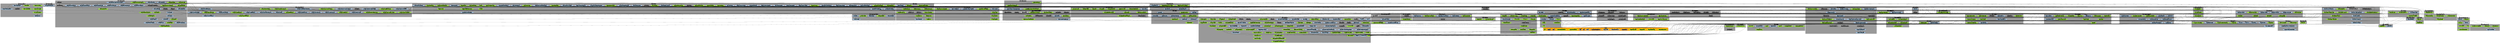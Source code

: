 digraph "dot_FromArray" {	graph [		clusterrank="true"		size="31.2500,31.2500"	];		subgraph "pf" {		node [];			n131 [label="dot_CheckResult" URL="dot_CheckResult%2Cpf%2Cstack+%22libOPN_GraphViz%22%2C1"];		n108 [label="_GetGraphProperty" URL="_GetGraphProperty%2Cpf%2Cstack+%22libOPN_Overlay%22%2C1"];	}		subgraph "pc" {		node [];			n259 [label="_AddVideoClips" URL="_AddVideoClips%2Cpc%2Cstack+%22lib_Deps%22%2C1"];		n287 [label="overlay_SetAndStoreFileRelative" URL="overlay_SetAndStoreFileRelative%2Cpc%2Cstack+%22libOPN_Overlay%22%2C1"];		n105 [label="outline_ToXMLRecurse" URL="outline_ToXMLRecurse%2Cpc%2Cstack+%22libOPN_Outline%22%2C1"];		n203 [label="_parseDictionary" URL="_parseDictionary%2Cpc%2Cstack+%22lib_LiveCodeDictionary%22%2C1"];		n148 [label="_AddGraphSize" URL="_AddGraphSize%2Cpc%2Cstack+%22lib_Dot%22%2C1"];		n488 [label="object_AddMissingArrays" URL="object_AddMissingArrays%2Cpc%2Cstack+%22libOPN_ObjectText%22%2C1"];		n103 [label="linkArray_Add" URL="linkArray_Add%2Cpc%2Cstack+%22lib_LinkArray%22%2C1"];		n190 [label="handler_AddToCallArray" URL="handler_AddToCallArray%2Cpc%2Cstack+%22lib_HandlerCalls%22%2C1"];		n440 [label="_AddAudioClips" URL="_AddAudioClips%2Cpc%2Cstack+%22lib_Deps%22%2C1"];		n149 [label="_AddHeaderStuff" URL="_AddHeaderStuff%2Cpc%2Cstack+%22lib_Dot%22%2C1"];	}		subgraph "s" {		node [fillcolor="grey", style="filled", color="white"];			n164 [label="mainstack_HandlerHashArray" URL="mainstack_HandlerHashArray%2Cs%2Cstack+%22model_Mainstack%22%2C1"];		n400 [label="object_Metadata" URL="object_Metadata%2Cs%2Cstack+%22model_ObjectMetadata%22%2C1"];		n79 [label="script_MetaData" URL="script_MetaData%2Cs%2Cstack+%22model_ScriptMetadata%22%2C1"];	}		subgraph "g" {		node [fillcolor="grey50", style="filled", color="white"];			n89 [label="hArray_ObjectData" URL="hArray_ObjectData%2Cg%2Cstack+%22libOPN_ObjectModel%22%2C1"];		n14 [label="custom_PropertyArray" URL="custom_PropertyArray%2Cg%2Cstack+%22libOPN_ObjectText%22%2C1"];		n128 [label="stackDataObjects_Folder" URL="stackDataObjects_Folder%2Cg%2Cstack+%22model_ObjectMetadata%22%2C1"];		n238 [label="stack_BehaviorButton" URL="stack_BehaviorButton%2Cg%2Cstack+%22libOPN_Deps%22%2C1"];		n195 [label="object_PropertyArray" URL="object_PropertyArray%2Cg%2Cstack+%22libOPN_ObjectText%22%2C1"];		n142 [label="object_Hierarchy" URL="object_Hierarchy%2Cg%2Cstack+%22lib_Object%22%2C1"];		n82 [label="hArray_FirstShortKeys" URL="hArray_FirstShortKeys%2Cg%2Cstack+%22libOPN_ObjectModel%22%2C1"];		n365 [label="stack_Object" URL="stack_Object%2Cg%2Cstack+%22lib_Stack%22%2C1"];		n109 [label="overlay_Array" URL="overlay_Array%2Cg%2Cstack+%22libOPN_Overlay%22%2C1"];		n460 [label="checkout_Folder" URL="checkout_Folder%2Cg%2Cstack+%22model_ObjectMetadata%22%2C1"];		n163 [label="mainstack_HandlerHashArray" URL="mainstack_HandlerHashArray%2Cg%2Cstack+%22model_Mainstack%22%2C1"];		n489 [label="object_DefaultPropArray" URL="object_DefaultPropArray%2Cg%2Cstack+%22libOPN_ObjectText%22%2C1"];		n74 [label="view_Template" URL="view_Template%2Cg%2Cstack+%22lib_ViewTemplate%22%2C1"];		n291 [label="script_IsGlobal" URL="script_IsGlobal%2Cg%2Cstack+%22lib_Hkey%22%2C1"];		n124 [label="mobile_Name" URL="mobile_Name%2Cg%2Cstack+%22lib_Common%22%2C1"];		n136 [label="script_Handler" URL="script_Handler%2Cg%2Cstack+%22lib_Common%22%2C1"];		n276 [label="object_MetaDataFolder" URL="object_MetaDataFolder%2Cg%2Cstack+%22model_ObjectMetadata%22%2C1"];		n496 [label="uOPN" URL="uOPN%2Cg%2CMissing%2C1"];		n73 [label="view_IsTemplate" URL="view_IsTemplate%2Cg%2Cstack+%22lib_Common%22%2C1"];		n385 [label="rev_PropertyArray" URL="rev_PropertyArray%2Cg%2Cstack+%22libOPN_ObjectText%22%2C1"];		n267 [label="mainStack_Hash" URL="mainStack_Hash%2Cg%2Cstack+%22libOPN_Deps%22%2C1"];		n134 [label="mainstack_File" URL="mainstack_File%2Cg%2Cstack+%22lib_Object%22%2C1"];		n54 [label="menu_SubStack" URL="menu_SubStack%2Cg%2Cstack+%22lib_MenuButton%22%2C1"];		n443 [label="objectReference" URL="objectReference%2Cg%2CMissing%2C1"];		n211 [label="main_Stack" URL="main_Stack%2Cg%2Cstack+%22libOPN_Deps%22%2C1"];		n377 [label="object_Folder" URL="object_Folder%2Cg%2Cstack+%22model_ObjectMetadata%22%2C1"];		n88 [label="hArray_ScriptData" URL="hArray_ScriptData%2Cg%2Cstack+%22libOPN_ObjectModel%22%2C1"];		n239 [label="stack_Object" URL="stack_Object%2Cg%2Cstack+%22lib_Common%22%2C1"];		n326 [label="hArray_LatestScriptHash" URL="hArray_LatestScriptHash%2Cg%2Cstack+%22libOPN_ObjectModel%22%2C1"];		n81 [label="hArray_HkeyPresent" URL="hArray_HkeyPresent%2Cg%2Cstack+%22libOPN_ObjectModel%22%2C1"];		n120 [label="hArray_PublicHkeyPresent" URL="hArray_PublicHkeyPresent%2Cg%2CMissing%2C1"];		n254 [label="uRIP" URL="uRIP%2Cg%2CMissing%2C1"];		n196 [label="stackArray_Version" URL="stackArray_Version%2Cg%2Cstack+%22libOPN_ObjectText%22%2C1"];		n304 [label="create_NewProjects" URL="create_NewProjects%2Cg%2Cstack+%22libOPN_ObjectText%22%2C1"];		n446 [label="script_Hierarchy" URL="script_Hierarchy%2Cg%2Cstack+%22lib_Hkey%22%2C1"];		n228 [label="object_HandlerHashArray" URL="object_HandlerHashArray%2Cg%2Cstack+%22libOPN_Deps%22%2C1"];		n451 [label="rect" URL="rect%2Cg%2CMissing%2C1"];		n174 [label="mainStack_MetaArray" URL="mainStack_MetaArray%2Cg%2Cstack+%22libOPN_Deps%22%2C1"];		n401 [label="object_MetaData" URL="object_MetaData%2Cg%2Cstack+%22model_ObjectMetadata%22%2C1"];		n110 [label="overlay_Folder" URL="overlay_Folder%2Cg%2Cstack+%22model_OverlayArray%22%2C1"];		n282 [label="rugged_ID" URL="rugged_ID%2Cg%2Cstack+%22lib_Common%22%2C1"];		n55 [label="stack_SubName" URL="stack_SubName%2Cg%2Cstack+%22lib_Common%22%2C1"];		n119 [label="hArray_IsCurrent" URL="hArray_IsCurrent%2Cg%2Cstack+%22libOPN_ObjectModel%22%2C1"];		n41 [label="textStack_Folder" URL="textStack_Folder%2Cg%2Cstack+%22model_ObjectMetadata%22%2C1"];		n91 [label="overlay_Style" URL="overlay_Style%2Cg%2Cstack+%22libOPN_Overlay%22%2C1"];		n72 [label="stack_Name" URL="stack_Name%2Cg%2Cstack+%22lib_Common%22%2C1"];		n475 [label="dgProps" URL="dgProps%2Cg%2CMissing%2C1"];		n112 [label="overlay_Name" URL="overlay_Name%2Cg%2Cstack+%22libOPN_Overlay%22%2C1"];		n140 [label="hkey_SearchHierarchy" URL="hkey_SearchHierarchy%2Cg%2Cstack+%22libOPN_Deps%22%2C1"];		n490 [label="hArray_FirstKeyArray" URL="hArray_FirstKeyArray%2Cg%2Cstack+%22libOPN_ObjectModel%22%2C1"];		n237 [label="main_Stack" URL="main_Stack%2Cg%2Cstack+%22lib_Common%22%2C1"];		n280 [label="hArray_ObjectMetaData" URL="hArray_ObjectMetaData%2Cg%2Cstack+%22libOPN_ObjectModel%22%2C1"];		n442 [label="view_Name" URL="view_Name%2Cg%2Cstack+%22lib_Common%22%2C1"];	}		subgraph "c" {		node [fillcolor="LightBlue", style="filled", color="Blue"];			n289 [label="hkey_StoreCalls" URL="hkey_StoreCalls%2Cc%2Cstack+%22lib_HandlerCalls%22%2C1"];		n226 [label="git_SetRootFolder" URL="git_SetRootFolder%2Cc%2Cstack+%22lib_Git%22%2C1"];		n76 [label="library_StoreArray" URL="library_StoreArray%2Cc%2Cstack+%22model_Project%22%2C1"];		n126 [label="dot_SaveTemporaryFile" URL="dot_SaveTemporaryFile%2Cc%2Cstack+%22model_Dot%22%2C1"];		n268 [label="git_InitFolder" URL="git_InitFolder%2Cc%2Cstack+%22lib_Git%22%2C1"];		n321 [label="overlayData_SetFunctionStyle" URL="overlayData_SetFunctionStyle%2Cc%2Cstack+%22libOPN_Overlay%22%2C1"];		n305 [label="stack_CleanBeforeSave" URL="stack_CleanBeforeSave%2Cc%2CMissing%2C1"];		n421 [label="overlayData_Store" URL="overlayData_Store%2Cc%2Cstack+%22libOPN_Overlay%22%2C1"];		n323 [label="overlayData_SetMessageStyle" URL="overlayData_SetMessageStyle%2Cc%2Cstack+%22libOPN_Overlay%22%2C1"];		n407 [label="script_DeconstructMetaDataSuite" URL="script_DeconstructMetaDataSuite%2Cc%2Cstack+%22model_ScriptMetadata%22%2C1"];		n50 [label="overlay_Files" URL="overlay_Files%2Cc%2Cstack+%22libOPN_TextStackFiles%22%2C1"];		n445 [label="script_ExtractPutTheInto" URL="script_ExtractPutTheInto%2Cc%2Cstack+%22libOPN_ScriptExtras%22%2C1"];		n311 [label="hArray_RemoveSameNameTypeObjects" URL="hArray_RemoveSameNameTypeObjects%2Cc%2Cstack+%22lib_Common%22%2C1"];		n419 [label="overlay_SetData" URL="overlay_SetData%2Cc%2Cstack+%22libOPN_Overlay%22%2C1"];		n31 [label="overlayArray_SetGeometryArray" URL="overlayArray_SetGeometryArray%2Cc%2Cstack+%22model_OverlayArray%22%2C1"];		n25 [label="extract" URL="extract%2Cc%2CMissing%2C1"];		n4 [label="overlayArray_AddDefaultUnion" URL="overlayArray_AddDefaultUnion%2Cc%2Cstack+%22model_OverlayArray%22%2C1"];		n371 [label="script_DeconstructMetaDataSuite" URL="script_DeconstructMetaDataSuite%2Cc%2Cstack+%22lib_Common%22%2C1"];		n231 [label="git_SetProjectArray" URL="git_SetProjectArray%2Cc%2Cstack+%22lib_Git%22%2C1"];		n184 [label="object_CheckHandlerHashArray" URL="object_CheckHandlerHashArray%2Cc%2Cstack+%22lib_Deps%22%2C1"];		n341 [label="object_AddScriptAndCustomArray" URL="object_AddScriptAndCustomArray%2Cc%2Cstack+%22libOPN_ObjectText%22%2C1"];		n367 [label="objectArray_TempClean" URL="objectArray_TempClean%2Cc%2Cstack+%22libOPN_ObjectText%22%2C1"];		n186 [label="opn_Notify" URL="opn_Notify%2Cc%2Cstack+%22Rescue+Livecode+World%22%2C1"];		n502 [label="display_HkeyArrayGraph" URL="display_HkeyArrayGraph%2Cc%2Cstack+%22lib_Deps%22%2C1"];		n456 [label="stackArray_ExportAudioClips" URL="stackArray_ExportAudioClips%2Cc%2Cstack+%22lib_Deps%22%2C1"];		n328 [label="git_ExecuteShell" URL="git_ExecuteShell%2Cc%2Cstack+%22lib_Git%22%2C1"];		n59 [label="folder_CreateNested" URL="folder_CreateNested%2Cc%2Cstack+%22lib_Common%22%2C1"];		n115 [label="object_GetPropertyArrays" URL="object_GetPropertyArrays%2Cc%2Cstack+%22libOPN_ObjectText%22%2C1"];		n434 [label="object_MaybeAddBehavior" URL="object_MaybeAddBehavior%2Cc%2Cstack+%22lib_Object%22%2C1"];		n47 [label="overlayArray_DeconstructGroupStyleArray" URL="overlayArray_DeconstructGroupStyleArray%2Cc%2Cstack+%22model_OverlayArray%22%2C1"];		n336 [label="script_AddLibrariesToHierarchy" URL="script_AddLibrariesToHierarchy%2Cc%2Cstack+%22lib_Hkey%22%2C1"];		n177 [label="outline_SetChildrenOffsets" URL="outline_SetChildrenOffsets%2Cc%2Cstack+%22libOPN_Outline%22%2C1"];		n410 [label="hArray_AddHandlerHash" URL="hArray_AddHandlerHash%2Cc%2Cstack+%22lib_Deps%22%2C1"];		n330 [label="hack_UpdateBinFile" URL="hack_UpdateBinFile%2Cc%2Cstack+%22model_ScriptExport%22%2C1"];		n175 [label="pref_SetValue" URL="pref_SetValue%2Cc%2Cstack+%22model_Prefs%22%2C1"];		n293 [label="text_InsertParagraph" URL="text_InsertParagraph%2Cc%2Cstack+%22lib_Text%22%2C1"];		n220 [label="overlayArray_SetGraphProperty" URL="overlayArray_SetGraphProperty%2Cc%2Cstack+%22model_OverlayArray%22%2C1"];		n274 [label="mainstack_StoreHarray" URL="mainstack_StoreHarray%2Cc%2Cstack+%22model_Mainstack%22%2C1"];		n222 [label="linkArray_DeleteNode" URL="linkArray_DeleteNode%2Cc%2Cstack+%22lib_LinkArray%22%2C1"];		n303 [label="mainstack_ExportAsText" URL="mainstack_ExportAsText%2Cc%2Cstack+%22lib_Deps%22%2C1"];		n102 [label="linkArray_IdConstruct" URL="linkArray_IdConstruct%2Cc%2Cstack+%22lib_LinkArray%22%2C1"];		n250 [label="hkey_StoreCallsAndHandler" URL="hkey_StoreCallsAndHandler%2Cc%2Cstack+%22lib_Hkey%22%2C1"];		n469 [label="overlayArray_SetMainStackHash" URL="overlayArray_SetMainStackHash%2Cc%2Cstack+%22model_OverlayArray%22%2C1"];		n52 [label="object_AddToGlobalArray" URL="object_AddToGlobalArray%2Cc%2Cstack+%22lib_Common%22%2C1"];		n433 [label="hkey_NormalizeType" URL="hkey_NormalizeType%2Cc%2Cstack+%22lib_Common%22%2C1"];		n118 [label="hkey_FindHandlerInHierarchy" URL="hkey_FindHandlerInHierarchy%2Cc%2Cstack+%22lib_Deps%22%2C1"];		n425 [label="mainstack_ConstructHandlerHashArray" URL="mainstack_ConstructHandlerHashArray%2Cc%2Cstack+%22lib_Deps%22%2C1"];		n94 [label="object_SetShortStackName" URL="object_SetShortStackName%2Cc%2Cstack+%22lib_Common%22%2C1"];		n409 [label="linkArray_DeconstructDataArray" URL="linkArray_DeconstructDataArray%2Cc%2Cstack+%22lib_LinkArray%22%2C1"];		n6 [label="overlayArray_SetData" URL="overlayArray_SetData%2Cc%2Cstack+%22model_OverlayArray%22%2C1"];		n494 [label="rev_CleanGlxProps" URL="rev_CleanGlxProps%2Cc%2Cstack+%22libOPN_ScriptExtras%22%2C1"];		n146 [label="array_StripDeeperLevels" URL="array_StripDeeperLevels%2Cc%2Cstack+%22lib_Array%22%2C1"];		n21 [label="library_HandlerWalk" URL="library_HandlerWalk%2Cc%2Cstack+%22lib_HarrayWalk%22%2C1"];		n19 [label="overlayArray_SetMetadataArray" URL="overlayArray_SetMetadataArray%2Cc%2Cstack+%22model_OverlayArray%22%2C1"];		n229 [label="git_AddRootFolderToIndex" URL="git_AddRootFolderToIndex%2Cc%2Cstack+%22lib_Git%22%2C1"];		n180 [label="array_AddToIndex" URL="array_AddToIndex%2Cc%2Cstack+%22lib_Array%22%2C1"];		n484 [label="overlayArray_SetHeaderProperty" URL="overlayArray_SetHeaderProperty%2Cc%2Cstack+%22model_OverlayArray%22%2C1"];		n298 [label="view_NormalizeName" URL="view_NormalizeName%2Cc%2Cstack+%22lib_Common%22%2C1"];		n265 [label="library_CreateHkeyGraph" URL="library_CreateHkeyGraph%2Cc%2Cstack+%22libOPN_Display%22%2C1"];		n49 [label="overlay_Delete" URL="overlay_Delete%2Cc%2Cstack+%22libOPN_Overlay%22%2C1"];		n241 [label="script_StripAllComments" URL="script_StripAllComments%2Cc%2Cstack+%22libOPN_ScriptExtras%22%2C1"];		n167 [label="script_SetPrivateHandlerOffsets" URL="script_SetPrivateHandlerOffsets%2Cc%2Cstack+%22lib_Common%22%2C1"];		n324 [label="overlayData_SetMissingStyle" URL="overlayData_SetMissingStyle%2Cc%2Cstack+%22libOPN_Overlay%22%2C1"];		n314 [label="rev_CleanRevGeometrySets" URL="rev_CleanRevGeometrySets%2Cc%2Cstack+%22libOPN_ScriptExtras%22%2C1"];		n422 [label="array_Union" URL="array_Union%2Cc%2Cstack+%22lib_Array%22%2C1"];		n404 [label="hkey_CreateDependencyGraph" URL="hkey_CreateDependencyGraph%2Cc%2Cstack+%22lib_Deps%22%2C1"];		n99 [label="shell_BashParamEscape" URL="shell_BashParamEscape%2Cc%2Cstack+%22lib_Shell%22%2C1"];		n85 [label="script_HandlerFromTableOffsets" URL="script_HandlerFromTableOffsets%2Cc%2Cstack+%22lib_Common%22%2C1"];		n141 [label="hkey_AddDevelopmentHierarchy" URL="hkey_AddDevelopmentHierarchy%2Cc%2Cstack+%22lib_Hkey%22%2C1"];		n87 [label="stack_CreateSubStack" URL="stack_CreateSubStack%2Cc%2Cstack+%22lib_Common%22%2C1"];		n218 [label="overlayArray_ReconstructAndCreateFiles" URL="overlayArray_ReconstructAndCreateFiles%2Cc%2Cstack+%22model_OverlayArray%22%2C1"];		n122 [label="hkey_SetOffsets" URL="hkey_SetOffsets%2Cc%2Cstack+%22lib_Hkey%22%2C1"];		n234 [label="hkey_AddToKeyWordArray" URL="hkey_AddToKeyWordArray%2Cc%2Cstack+%22lib_Common%22%2C1"];		n9 [label="overlayData_ConstructAndSetGroupStyleArray" URL="overlayData_ConstructAndSetGroupStyleArray%2Cc%2Cstack+%22libOPN_Overlay%22%2C1"];		n191 [label="line_Add" URL="line_Add%2Cc%2Cstack+%22lib_Common%22%2C1"];		n256 [label="hArray_DependencyWalk" URL="hArray_DependencyWalk%2Cc%2Cstack+%22lib_HarrayWalk%22%2C1"];		n431 [label="object_ExportMetaImage" URL="object_ExportMetaImage%2Cc%2Cstack+%22model_Meta%22%2C1"];		n465 [label="objectArray_ExportAsFiles" URL="objectArray_ExportAsFiles%2Cc%2Cstack+%22lib_Deps%22%2C1"];		n90 [label="dot_NormalizeDotCommand" URL="dot_NormalizeDotCommand%2Cc%2Cstack+%22libOPN_GraphViz%22%2C1"];		n351 [label="object_SetHierarchy" URL="object_SetHierarchy%2Cc%2Cstack+%22lib_Object%22%2C1"];		n2 [label="dot_NormalizeArray" URL="dot_NormalizeArray%2Cc%2Cstack+%22lib_Dot%22%2C1"];		n182 [label="overlay_SetLinkArray" URL="overlay_SetLinkArray%2Cc%2Cstack+%22libOPN_Overlay%22%2C1"];		n474 [label="mainstack_StoreWalkArray" URL="mainstack_StoreWalkArray%2Cc%2Cstack+%22model_Mainstack%22%2C1"];		n15 [label="objectArray_CleanGeneral" URL="objectArray_CleanGeneral%2Cc%2Cstack+%22libOPN_ObjectText%22%2C1"];		n77 [label="array_Save" URL="array_Save%2Cc%2Cstack+%22lib_Array%22%2C1"];		n381 [label="hkey_ObjectWalk" URL="hkey_ObjectWalk%2Cc%2Cstack+%22lib_HarrayWalk%22%2C1"];		n225 [label="line_Delete" URL="line_Delete%2Cc%2Cstack+%22lib_Common%22%2C1"];		n308 [label="hArray_RemoveObjectFromArray" URL="hArray_RemoveObjectFromArray%2Cc%2Cstack+%22lib_Common%22%2C1"];		n107 [label="xml_CreateTree" URL="xml_CreateTree%2Cc%2Cstack+%22lib_XML%22%2C1"];		n273 [label="overlay_ShortFiles" URL="overlay_ShortFiles%2Cc%2Cstack+%22libOPN_TextStackFiles%22%2C1"];		n312 [label="rev_CleanStack" URL="rev_CleanStack%2Cc%2Cstack+%22libOPN_ScriptExtras%22%2C1"];		n113 [label="objectArray_AddCard" URL="objectArray_AddCard%2Cc%2Cstack+%22libOPN_ObjectText%22%2C1"];		n306 [label="stack_Save" URL="stack_Save%2Cc%2Cstack+%22lib_Stack%22%2C1"];		n420 [label="overlayData_SetGraphProps" URL="overlayData_SetGraphProps%2Cc%2Cstack+%22libOPN_Overlay%22%2C1"];		n320 [label="overlayData_SetCommandStyle" URL="overlayData_SetCommandStyle%2Cc%2Cstack+%22libOPN_Overlay%22%2C1"];		n269 [label="git_AddEverything" URL="git_AddEverything%2Cc%2Cstack+%22lib_Git%22%2C1"];		n310 [label="hArray_RemoveObjectFromTypeArray" URL="hArray_RemoveObjectFromTypeArray%2Cc%2Cstack+%22lib_Common%22%2C1"];		n416 [label="line_Insert" URL="line_Insert%2Cc%2Cstack+%22lib_Common%22%2C1"];		n24 [label="overlayArray_CreateFilesAndSetGeometry" URL="overlayArray_CreateFilesAndSetGeometry%2Cc%2Cstack+%22model_OverlayArray%22%2C1"];		n493 [label="rev_CleanGeneralPropertyArray" URL="rev_CleanGeneralPropertyArray%2Cc%2Cstack+%22libOPN_ScriptExtras%22%2C1"];		n236 [label="library_CreateStackDependencyButton" URL="library_CreateStackDependencyButton%2Cc%2Cstack+%22lib_Deps%22%2C1"];		n185 [label="hArray_TidyHandlerHashes" URL="hArray_TidyHandlerHashes%2Cc%2Cstack+%22lib_Deps%22%2C1"];		n193 [label="stack_GetPropertArrays" URL="stack_GetPropertArrays%2Cc%2Cstack+%22libOPN_ObjectText%22%2C1"];		n501 [label="handler_AddToCallArray" URL="handler_AddToCallArray%2Cc%2Cstack+%22lib_Common%22%2C1"];		n455 [label="hArray_FilterHkeyArray" URL="hArray_FilterHkeyArray%2Cc%2Cstack+%22lib_Deps%22%2C1"];		n187 [label="project_CreateNew" URL="project_CreateNew%2Cc%2Cstack+%22libOPN_ObjectText%22%2C1"];		n56 [label="object_StackNameOffsets" URL="object_StackNameOffsets%2Cc%2Cstack+%22lib_Common%22%2C1"];		n463 [label="stackArray_ExportVideoClips" URL="stackArray_ExportVideoClips%2Cc%2Cstack+%22lib_Deps%22%2C1"];		n457 [label="overlayData_NormalizeName" URL="overlayData_NormalizeName%2Cc%2Cstack+%22libOPN_Overlay%22%2C1"];		n329 [label="stackArray_DeleteObjectFolder" URL="stackArray_DeleteObjectFolder%2Cc%2Cstack+%22lib_Deps%22%2C1"];		n60 [label="object_ExportMetaHtml" URL="object_ExportMetaHtml%2Cc%2Cstack+%22model_Meta%22%2C1"];		n435 [label="behavior_CreateStackButton" URL="behavior_CreateStackButton%2Cc%2Cstack+%22lib_Deps%22%2C1"];		n319 [label="array_ToFolder" URL="array_ToFolder%2Cc%2Cstack+%22lib_Array%22%2C1"];		n335 [label="object_FastStripIndex" URL="object_FastStripIndex%2Cc%2Cstack+%22lib_Hkey%22%2C1"];		n92 [label="script_HandlerFromTableOffsets" URL="script_HandlerFromTableOffsets%2Cc%2Cstack+%22lib_Deps%22%2C1"];		n411 [label="osx_Notify" URL="osx_Notify%2Cc%2Cstack+%22Rescue+Livecode+World%22%2C1"];		n286 [label="file_CreateText" URL="file_CreateText%2Cc%2Cstack+%22lib_Git%22%2C1"];		n227 [label="display_Outline" URL="display_Outline%2Cc%2CMissing%2C1"];		n139 [label="text_EscapeRegularExpression" URL="text_EscapeRegularExpression%2Cc%2Cstack+%22lib_Common%22%2C1"];		n194 [label="file_SetHomeRelative" URL="file_SetHomeRelative%2Cc%2Cstack+%22lib_Common%22%2C1"];		n470 [label="overlayData_SetArray" URL="overlayData_SetArray%2Cc%2Cstack+%22libOPN_Overlay%22%2C1"];		n69 [label="overlayArray_DeconstructData" URL="overlayArray_DeconstructData%2Cc%2Cstack+%22model_OverlayArray%22%2C1"];		n51 [label="overlay_SetArray" URL="overlay_SetArray%2Cc%2Cstack+%22libOPN_Overlay%22%2C1"];		n275 [label="mainstack_StoreSomeArray" URL="mainstack_StoreSomeArray%2Cc%2Cstack+%22model_Mainstack%22%2C1"];		n444 [label="script_AddToExtractCalls" URL="script_AddToExtractCalls%2Cc%2Cstack+%22model_Hkey%22%2C1"];		n221 [label="mainstack_StoreHandlerHashArray" URL="mainstack_StoreHandlerHashArray%2Cc%2Cstack+%22model_Mainstack%22%2C1"];		n399 [label="object_ExportRevPropText" URL="object_ExportRevPropText%2Cc%2Cstack+%22model_Meta%22%2C1"];		n322 [label="overlayData_SetGetPropStyle" URL="overlayData_SetGetPropStyle%2Cc%2Cstack+%22libOPN_Overlay%22%2C1"];		n53 [label="object_AddToArray" URL="object_AddToArray%2Cc%2Cstack+%22lib_Common%22%2C1"];		n151 [label="object_ExportMetaText" URL="object_ExportMetaText%2Cc%2Cstack+%22model_Meta%22%2C1"];		n95 [label="text_SetOffsets" URL="text_SetOffsets%2Cc%2Cstack+%22lib_Common%22%2C1"];		n5 [label="overlayArray_SetClusterArray" URL="overlayArray_SetClusterArray%2Cc%2Cstack+%22model_OverlayArray%22%2C1"];		n364 [label="urip_AddDefaults" URL="urip_AddDefaults%2Cc%2Cstack+%22model_ObjectMetadata%22%2C1"];		n481 [label="object_ExportAsFiles" URL="object_ExportAsFiles%2Cc%2Cstack+%22lib_Deps%22%2C1"];		n352 [label="hArray_SetHandlerHashArray" URL="hArray_SetHandlerHashArray%2Cc%2Cstack+%22lib_Deps%22%2C1"];		n214 [label="checkout_SetFolderAndRepotype" URL="checkout_SetFolderAndRepotype%2Cc%2Cstack+%22model_ObjectMetadata%22%2C1"];		n7 [label="overlayArray_SetGraphPropertyArray" URL="overlayArray_SetGraphPropertyArray%2Cc%2Cstack+%22model_OverlayArray%22%2C1"];		n497 [label="project_StoreHkeyArray" URL="project_StoreHkeyArray%2Cc%2Cstack+%22model_Project%22%2C1"];		n232 [label="hArray_AddHandlerHash" URL="hArray_AddHandlerHash%2Cc%2Cstack+%22lib_Common%22%2C1"];		n181 [label="line_AddToIndex" URL="line_AddToIndex%2Cc%2Cstack+%22lib_Text%22%2C1"];		n374 [label="xml_TidySpace" URL="xml_TidySpace%2Cc%2Cstack+%22lib_XML%22%2C1"];		n483 [label="file_ReplaceHome" URL="file_ReplaceHome%2Cc%2Cstack+%22libOPN_TextStackFiles%22%2C1"];		n461 [label="hkeyArray_ConstructSubArray" URL="hkeyArray_ConstructSubArray%2Cc%2Cstack+%22lib_HkeyArray%22%2C1"];		n299 [label="script_ExtractAndStripMultiLineComments" URL="script_ExtractAndStripMultiLineComments%2Cc%2Cstack+%22lib_Script%22%2C1"];		n162 [label="object_UpdateHandlerHashArray" URL="object_UpdateHandlerHashArray%2Cc%2Cstack+%22lib_Deps%22%2C1"];		n116 [label="objectArray_AddClonedBackgroundToCard" URL="objectArray_AddClonedBackgroundToCard%2Cc%2Cstack+%22libOPN_ObjectText%22%2C1"];		n264 [label="project_WalkAndStoreObjectDependencies" URL="project_WalkAndStoreObjectDependencies%2Cc%2Cstack+%22libOPN_Project%22%2C1"];		n48 [label="overlayArray_DeconstructMetadata" URL="overlayArray_DeconstructMetadata%2Cc%2Cstack+%22model_OverlayArray%22%2C1"];		n240 [label="script_CleanForCalls" URL="script_CleanForCalls%2Cc%2Cstack+%22libOPN_ScriptExtras%22%2C1"];		n325 [label="overlayData_SetSetPropStyle" URL="overlayData_SetSetPropStyle%2Cc%2Cstack+%22libOPN_Overlay%22%2C1"];		n266 [label="overlay_CreateGraph" URL="overlay_CreateGraph%2Cc%2Cstack+%22libOPN_Overlay%22%2C1"];		n84 [label="hkey_Deconstruct" URL="hkey_Deconstruct%2Cc%2Cstack+%22lib_Common%22%2C1"];		n284 [label="dot_DoImageMapShell" URL="dot_DoImageMapShell%2Cc%2Cstack+%22libOPN_GraphViz%22%2C1"];		n8 [label="overlayArray_SetHeaderArray" URL="overlayArray_SetHeaderArray%2Cc%2Cstack+%22model_OverlayArray%22%2C1"];		n290 [label="hkey_StoreHandler" URL="hkey_StoreHandler%2Cc%2Cstack+%22model_Hkey%22%2C1"];		n137 [label="script_SetHandlerOffsets" URL="script_SetHandlerOffsets%2Cc%2Cstack+%22lib_Common%22%2C1"];		n223 [label="array_DeleteFromIndex" URL="array_DeleteFromIndex%2Cc%2Cstack+%22lib_Array%22%2C1"];		n466 [label="object_DeconstructPropertyArray" URL="object_DeconstructPropertyArray%2Cc%2Cstack+%22libOPN_ObjectText%22%2C1"];		n173 [label="mainStack_ExportAsFiles" URL="mainStack_ExportAsFiles%2Cc%2Cstack+%22lib_Deps%22%2C1"];		n376 [label="object_ExportScript" URL="object_ExportScript%2Cc%2Cstack+%22lib_Common%22%2C1"];		n64 [label="mainStack_StoreManifestArray" URL="mainStack_StoreManifestArray%2Cc%2Cstack+%22model_Mainstack%22%2C1"];		n309 [label="hArray_RemoveObjectFromHandlerArray" URL="hArray_RemoveObjectFromHandlerArray%2Cc%2Cstack+%22lib_Common%22%2C1"];		n104 [label="mainstack_AddArrayToGlobal" URL="mainstack_AddArrayToGlobal%2Cc%2Cstack+%22lib_Deps%22%2C1"];		n473 [label="stackArray_ExportStackFiles" URL="stackArray_ExportStackFiles%2Cc%2Cstack+%22lib_Deps%22%2C1"];		n166 [label="hkey_Deconstruct" URL="hkey_Deconstruct%2Cc%2Cstack+%22model_Hkey%22%2C1"];		n270 [label="hArray_FilterHkeys" URL="hArray_FilterHkeys%2Cc%2Cstack+%22lib_Deps%22%2C1"];		n423 [label="script_ExportHandlersAndCalls" URL="script_ExportHandlersAndCalls%2Cc%2Cstack+%22lib_Common%22%2C1"];		n35 [label="folder_Format" URL="folder_Format%2Cc%2Cstack+%22lib_Common%22%2C1"];		n313 [label="rev_CleanRevGeneralPropSets" URL="rev_CleanRevGeneralPropSets%2Cc%2Cstack+%22libOPN_ScriptExtras%22%2C1"];		n86 [label="behavior_CreateSubStackCard" URL="behavior_CreateSubStackCard%2Cc%2Cstack+%22lib_Deps%22%2C1"];		n27 [label="overlay_CreateDotFiles" URL="overlay_CreateDotFiles%2Cc%2Cstack+%22libOPN_Overlay%22%2C1"];		n80 [label="script_SetMetadataArray" URL="script_SetMetadataArray%2Cc%2Cstack+%22model_ScriptMetadata%22%2C1"];		n389 [label="overlay_SetFileRelative" URL="overlay_SetFileRelative%2Cc%2Cstack+%22libOPN_Overlay%22%2C1"];		n300 [label="script_MultiLineCommentOffsets" URL="script_MultiLineCommentOffsets%2Cc%2Cstack+%22lib_Script%22%2C1"];		n395 [label="dot_EscapeQuotes" URL="dot_EscapeQuotes%2Cc%2Cstack+%22libOPN_GraphViz%22%2C1"];		n462 [label="dot_ConvertToInches" URL="dot_ConvertToInches%2Cc%2Cstack+%22lib_Dot%22%2C1"];		n454 [label="folder_AddObjectBit" URL="folder_AddObjectBit%2Cc%2Cstack+%22libOPN_TextStackFiles%22%2C1"];		n261 [label="project_FetchOverlayArrayAndHash" URL="project_FetchOverlayArrayAndHash%2Cc%2Cstack+%22model_Project%22%2C1"];		n436 [label="hArray_CreateDependencyGraph" URL="hArray_CreateDependencyGraph%2Cc%2Cstack+%22lib_Deps%22%2C1"];		n318 [label="object_ExportCustomArray" URL="object_ExportCustomArray%2Cc%2Cstack+%22libOPN_ObjectText%22%2C1"];		n334 [label="object_AddBehaviors" URL="object_AddBehaviors%2Cc%2Cstack+%22lib_Object%22%2C1"];		n210 [label="script_SetSuiteOffsets" URL="script_SetSuiteOffsets%2Cc%2Cstack+%22model_ScriptSuite%22%2C1"];	}		subgraph "f" {		node [fillcolor="GreenYellow", style="filled", color="Green4"];			n378 [label="hkey_DependencyArrayFromObjects" URL="hkey_DependencyArrayFromObjects%2Cf%2Cstack+%22lib_HarrayWalk%22%2C1"];		n487 [label="version_IsEarlier" URL="version_IsEarlier%2Cf%2Cstack+%22Rescue+Livecode+World%22%2C1"];		n295 [label="overlayData_GetGraphProperty" URL="overlayData_GetGraphProperty%2Cf%2Cstack+%22libOPN_Overlay%22%2C1"];		n138 [label="script_MatchEnd" URL="script_MatchEnd%2Cf%2Cstack+%22lib_Common%22%2C1"];		n106 [label="outline_PathChildren" URL="outline_PathChildren%2Cf%2Cstack+%22libOPN_Outline%22%2C1"];		n307 [label="hArray_GetHandlerHashArray" URL="hArray_GetHandlerHashArray%2Cf%2Cstack+%22lib_Deps%22%2C1"];		n380 [label="handler_ExtractFilteredCalls" URL="handler_ExtractFilteredCalls%2Cf%2Cstack+%22lib_HandlerCalls%22%2C1"];		n471 [label="hkey_FolderName" URL="hkey_FolderName%2Cf%2Cstack+%22model_Hkey%22%2C1"];		n244 [label="library_PluginFolder" URL="library_PluginFolder%2Cf%2Cstack+%22model_Library%22%2C1"];		n68 [label="overlayArray_ConstructFlatSubCluster" URL="overlayArray_ConstructFlatSubCluster%2Cf%2Cstack+%22model_OverlayArray%22%2C1"];		n272 [label="git_Version" URL="git_Version%2Cf%2Cstack+%22lib_Git%22%2C1"];		n100 [label="text_IsQuoted" URL="text_IsQuoted%2Cf%2Cstack+%22lib_Text%22%2C1"];		n398 [label="text_StartsWithCaps" URL="text_StartsWithCaps%2Cf%2Cstack+%22lib_Common%22%2C1"];		n427 [label="hkey_TestShortDeps" URL="hkey_TestShortDeps%2Cf%2Cstack+%22lib_Deps%22%2C1"];		n209 [label="script_GetSuite" URL="script_GetSuite%2Cf%2Cstack+%22model_ScriptSuite%22%2C1"];		n343 [label="sha1_Hash" URL="sha1_Hash%2Cf%2Cstack+%22lib_Deps%22%2C1"];		n217 [label="outline_ToXML" URL="outline_ToXML%2Cf%2Cstack+%22libOPN_Outline%22%2C1"];		n150 [label="dot_HeaderFromArrays" URL="dot_HeaderFromArrays%2Cf%2Cstack+%22lib_Dot%22%2C1"];		n492 [label="hkey_GetObjectHandler" URL="hkey_GetObjectHandler%2Cf%2Cstack+%22lib_Deps%22%2C1"];		n133 [label="objectFolder_ScriptFile" URL="objectFolder_ScriptFile%2Cf%2Cstack+%22lib_Common%22%2C1"];		n480 [label="library_ListForgetHkeys" URL="library_ListForgetHkeys%2Cf%2Cstack+%22lib_Common%22%2C1"];		n207 [label="overlay_GetArray" URL="overlay_GetArray%2Cf%2Cstack+%22libOPN_Overlay%22%2C1"];		n478 [label="stack_NamesToObjects" URL="stack_NamesToObjects%2Cf%2Cstack+%22lib_Hkey%22%2C1"];		n215 [label="fossil_FindCheckoutFolder" URL="fossil_FindCheckoutFolder%2Cf%2CMissing%2C1"];		n63 [label="xml_TreeNodeOutline" URL="xml_TreeNodeOutline%2Cf%2Cstack+%22lib_XmlExtras%22%2C1"];		n233 [label="handler_ConstructCallArray" URL="handler_ConstructCallArray%2Cf%2Cstack+%22lib_Common%22%2C1"];		n387 [label="dot_GraphInchSize" URL="dot_GraphInchSize%2Cf%2Cstack+%22lib_Dot%22%2C1"];		n391 [label="library_FetchArray" URL="library_FetchArray%2Cf%2Cstack+%22lib_Common%22%2C1"];		n61 [label="meta_HtmlFile" URL="meta_HtmlFile%2Cf%2Cstack+%22model_Meta%22%2C1"];		n263 [label="project_HkeyArrayFromMainstackWalkArray" URL="project_HkeyArrayFromMainstackWalkArray%2Cf%2Cstack+%22libOPN_Project%22%2C1"];		n117 [label="stackArray_GetVariableElements" URL="stackArray_GetVariableElements%2Cf%2Cstack+%22libOPN_ObjectText%22%2C1"];		n354 [label="hkey_FoundArray" URL="hkey_FoundArray%2Cf%2Cstack+%22lib_Deps%22%2C1"];		n159 [label="object_OutlinePath" URL="object_OutlinePath%2Cf%2Cstack+%22lib_Object%22%2C1"];		n316 [label="library_ListFrontObjects" URL="library_ListFrontObjects%2Cf%2Cstack+%22model_LibraryArray%22%2C1"];		n38 [label="hkey_FetchShortCalls" URL="hkey_FetchShortCalls%2Cf%2Cstack+%22lib_HandlerCalls%22%2C1"];		n402 [label="view_GetTemplateObject" URL="view_GetTemplateObject%2Cf%2Cstack+%22lib_ViewTemplate%22%2C1"];		n28 [label="overlay_GetCmapText" URL="overlay_GetCmapText%2Cf%2Cstack+%22libOPN_Overlay%22%2C1"];		n16 [label="library_GetHandlerDatabaseMetadata" URL="library_GetHandlerDatabaseMetadata%2Cf%2Cstack+%22lib_Common%22%2C1"];		n412 [label="text_Merge" URL="text_Merge%2Cf%2Cstack+%22Rescue+Livecode+World%22%2C1"];		n189 [label="handler_ConstructCallArray" URL="handler_ConstructCallArray%2Cf%2Cstack+%22lib_HandlerCalls%22%2C1"];		n348 [label="text_TempReplaceQuoted" URL="text_TempReplaceQuoted%2Cf%2Cstack+%22lib_Text%22%2C1"];		n252 [label="hkey_TestFetchDeps" URL="hkey_TestFetchDeps%2Cf%2Cstack+%22lib_Deps%22%2C1"];		n459 [label="hkey_FindInHierarchy" URL="hkey_FindInHierarchy%2Cf%2Cstack+%22lib_Deps%22%2C1"];		n285 [label="dot_FromArray" URL="dot_FromArray%2Cf%2Cstack+%22lib_Dot%22%2C1"];		n197 [label="hKeyArray_XmlToClusters" URL="hKeyArray_XmlToClusters%2Cf%2Cstack+%22lib_GraphVizTools%22%2C1"];		n396 [label="folder_Above" URL="folder_Above%2Cf%2Cstack+%22Rescue+Livecode+World%22%2C1"];		n447 [label="dot_TextFromSections" URL="dot_TextFromSections%2Cf%2Cstack+%22lib_Dot%22%2C1"];		n40 [label="mainStack_FetchHarray" URL="mainStack_FetchHarray%2Cf%2Cstack+%22model_Mainstack%22%2C1"];		n339 [label="mainstack_FetchSomeArray" URL="mainstack_FetchSomeArray%2Cf%2Cstack+%22model_Mainstack%22%2C1"];		n144 [label="kwote" URL="kwote%2Cf%2Cstack+%22lib_XML%22%2C1"];		n23 [label="library_GetFilteredCalls" URL="library_GetFilteredCalls%2Cf%2Cstack+%22lib_HandlerCalls%22%2C1"];		n152 [label="meta_TextFile" URL="meta_TextFile%2Cf%2Cstack+%22model_Meta%22%2C1"];		n172 [label="hkey_ExtractHandlerFromObject" URL="hkey_ExtractHandlerFromObject%2Cf%2Cstack+%22lib_Deps%22%2C1"];		n373 [label="xml_Nodes" URL="xml_Nodes%2Cf%2Cstack+%22lib_XML%22%2C1"];		n482 [label="overlayData_Fetch" URL="overlayData_Fetch%2Cf%2Cstack+%22libOPN_Overlay%22%2C1"];		n205 [label="hArray_GetUripArray" URL="hArray_GetUripArray%2Cf%2Cstack+%22lib_Common%22%2C1"];		n96 [label="text_OffsetAfter" URL="text_OffsetAfter%2Cf%2Cstack+%22lib_Common%22%2C1"];		n213 [label="object_FromScriptFolder" URL="object_FromScriptFolder%2Cf%2Cstack+%22lib_Common%22%2C1"];		n154 [label="pref_GetValue" URL="pref_GetValue%2Cf%2Cstack+%22model_Prefs%22%2C1"];		n347 [label="text_ReReplaceQuoted" URL="text_ReReplaceQuoted%2Cf%2Cstack+%22lib_Text%22%2C1"];		n353 [label="object_ExtractStack" URL="object_ExtractStack%2Cf%2Cstack+%22lib_Common%22%2C1"];		n375 [label="hkey_CallsFile" URL="hkey_CallsFile%2Cf%2Cstack+%22model_Hkey%22%2C1"];		n476 [label="hkey_SearchHierarchy" URL="hkey_SearchHierarchy%2Cf%2CMissing%2C1"];		n369 [label="overlayData_GetDefaultName" URL="overlayData_GetDefaultName%2Cf%2Cstack+%22libOPN_Overlay%22%2C1"];		n243 [label="library_HandlerFolder" URL="library_HandlerFolder%2Cf%2Cstack+%22model_Library%22%2C1"];		n161 [label="stackArray_GetBackgroundArray" URL="stackArray_GetBackgroundArray%2Cf%2Cstack+%22libOPN_ObjectText%22%2C1"];		n67 [label="dot_ConstructCluster" URL="dot_ConstructCluster%2Cf%2Cstack+%22libOPN_GraphViz%22%2C1"];		n450 [label="dot_BboxSize" URL="dot_BboxSize%2Cf%2Cstack+%22lib_Dot%22%2C1"];		n383 [label="object_FromOutlineHierarchy" URL="object_FromOutlineHierarchy%2Cf%2Cstack+%22lib_Object%22%2C1"];		n198 [label="hKeyArray_ReplaceOpeningTag" URL="hKeyArray_ReplaceOpeningTag%2Cf%2Cstack+%22lib_GraphVizTools%22%2C1"];		n271 [label="hkey_IsAuthored" URL="hkey_IsAuthored%2Cf%2CMissing%2C1"];		n448 [label="linkArray_DotNodeLinks" URL="linkArray_DotNodeLinks%2Cf%2Cstack+%22lib_LinkArray%22%2C1"];		n111 [label="overlay_GetGraphValue" URL="overlay_GetGraphValue%2Cf%2Cstack+%22libOPN_Overlay%22%2C1"];		n36 [label="outline_Simplify" URL="outline_Simplify%2Cf%2Cstack+%22libOPN_Outline%22%2C1"];		n332 [label="library_ListBackObjects" URL="library_ListBackObjects%2Cf%2Cstack+%22model_LibraryArray%22%2C1"];		n10 [label="overlayData_ConstructClusterArray" URL="overlayData_ConstructClusterArray%2Cf%2Cstack+%22libOPN_Overlay%22%2C1"];		n358 [label="hkey_ConstructKeywords" URL="hkey_ConstructKeywords%2Cf%2Cstack+%22lib_Common%22%2C1"];		n414 [label="outline_GetChildren" URL="outline_GetChildren%2Cf%2Cstack+%22libOPN_Outline%22%2C1"];		n34 [label="objectFolder_HandlerFolder" URL="objectFolder_HandlerFolder%2Cf%2Cstack+%22lib_Common%22%2C1"];		n26 [label="imagemap_ParseMap" URL="imagemap_ParseMap%2Cf%2Cstack+%22libOPN_ImageMap%22%2C1"];		n12 [label="hArray_GetObjectData" URL="hArray_GetObjectData%2Cf%2Cstack+%22model_Harray%22%2C1"];		n360 [label="hKeyArray_NodeIdsInObject" URL="hKeyArray_NodeIdsInObject%2Cf%2Cstack+%22lib_HkeyArray%22%2C1"];		n283 [label="checkout_FindRoot" URL="checkout_FindRoot%2Cf%2Cstack+%22model_ObjectMetadata%22%2C1"];		n491 [label="outline_ToPathIndex" URL="outline_ToPathIndex%2Cf%2Cstack+%22libOPN_Outline%22%2C1"];		n301 [label="overlay_GetCmapFile" URL="overlay_GetCmapFile%2Cf%2Cstack+%22libOPN_TextStackFiles%22%2C1"];		n248 [label="script_DictionaryTerm" URL="script_DictionaryTerm%2Cf%2Cstack+%22lib_Common%22%2C1"];		n394 [label="dot_SubGraphContents" URL="dot_SubGraphContents%2Cf%2Cstack+%22libOPN_GraphViz%22%2C1"];		n168 [label="rev_DictionaryTerms" URL="rev_DictionaryTerms%2Cf%2Cstack+%22lib_Common%22%2C1"];		n467 [label="rev_PropertyArrayToText" URL="rev_PropertyArrayToText%2Cf%2Cstack+%22libOPN_ObjectText%22%2C1"];		n441 [label="library_FetchHandlerDatabaseArray" URL="library_FetchHandlerDatabaseArray%2Cf%2Cstack+%22lib_HandlerCalls%22%2C1"];		n278 [label="hKeyArray_ConstructObjectIdArray" URL="hKeyArray_ConstructObjectIdArray%2Cf%2Cstack+%22lib_GraphVizTools%22%2C1"];		n42 [label="library_PluginFolder" URL="library_PluginFolder%2Cf%2Cstack+%22model_Project%22%2C1"];		n392 [label="array_Fetch" URL="array_Fetch%2Cf%2Cstack+%22lib_Common%22%2C1"];		n260 [label="project_HackExtractHkeyArray" URL="project_HackExtractHkeyArray%2Cf%2Cstack+%22libOPN_Project%22%2C1"];		n170 [label="rev_VersionIsLater" URL="rev_VersionIsLater%2Cf%2Cstack+%22lib_Common%22%2C1"];		n345 [label="library_PluginFolder" URL="library_PluginFolder%2Cf%2Cstack+%22lib_Common%22%2C1"];		n156 [label="hkey_GetCalls" URL="hkey_GetCalls%2Cf%2Cstack+%22lib_HandlerCalls%22%2C1"];		n71 [label="object_FilterRev" URL="object_FilterRev%2Cf%2Cstack+%22libOPN_Rev%22%2C1"];		n288 [label="library_ArrayFolder" URL="library_ArrayFolder%2Cf%2Cstack+%22model_Project%22%2C1"];		n486 [label="kwote" URL="kwote%2Cf%2Cstack+%22Rescue+Livecode+World%22%2C1"];		n296 [label="hArray_GetViewTemplate" URL="hArray_GetViewTemplate%2Cf%2Cstack+%22lib_Common%22%2C1"];		n129 [label="folder_AddStackBit" URL="folder_AddStackBit%2Cf%2Cstack+%22lib_Common%22%2C1"];		n452 [label="checkout_ConstructDefaultFolder" URL="checkout_ConstructDefaultFolder%2Cf%2Cstack+%22model_ObjectMetadata%22%2C1"];		n65 [label="mainstack_GetManifestArrayFile" URL="mainstack_GetManifestArrayFile%2Cf%2Cstack+%22model_Mainstack%22%2C1"];		n498 [label="overlay_GetDefaultName" URL="overlay_GetDefaultName%2Cf%2Cstack+%22libOPN_Overlay%22%2C1"];		n438 [label="outline_PathOffset" URL="outline_PathOffset%2Cf%2Cstack+%22libOPN_Outline%22%2C1"];		n472 [label="library_HkeyToPublicShortHkey" URL="library_HkeyToPublicShortHkey%2Cf%2Cstack+%22model_HandlerLibrary%22%2C1"];		n247 [label="script_ExtractFunctionCalls" URL="script_ExtractFunctionCalls%2Cf%2Cstack+%22model_Hkey%22%2C1"];		n165 [label="handler_ConvertType" URL="handler_ConvertType%2Cf%2Cstack+%22lib_Script%22%2C1"];		n179 [label="overlayArray_GetHeaderArray" URL="overlayArray_GetHeaderArray%2Cf%2Cstack+%22model_OverlayArray%22%2C1"];		n406 [label="script_ConstuctMetaDataHeader" URL="script_ConstuctMetaDataHeader%2Cf%2Cstack+%22model_ScriptMetadata%22%2C1"];		n426 [label="hArray_GetShortCalls" URL="hArray_GetShortCalls%2Cf%2Cstack+%22lib_HandlerCalls%22%2C1"];		n32 [label="rev_GetPluginFolder" URL="rev_GetPluginFolder%2Cf%2Cstack+%22lib_Common%22%2C1"];		n143 [label="xml_Tag" URL="xml_Tag%2Cf%2Cstack+%22lib_XML%22%2C1"];		n208 [label="overlayData_GetArray" URL="overlayData_GetArray%2Cf%2Cstack+%22libOPN_Overlay%22%2C1"];		n418 [label="overlay_ArrayFile" URL="overlay_ArrayFile%2Cf%2Cstack+%22libOPN_TextStackFiles%22%2C1"];		n362 [label="array_AllNodes" URL="array_AllNodes%2Cf%2Cstack+%22lib_Array%22%2C1"];		n370 [label="script_GetMetadataArray" URL="script_GetMetadataArray%2Cf%2Cstack+%22lib_Common%22%2C1"];		n281 [label="hArray_GetObjectMetaData" URL="hArray_GetObjectMetaData%2Cf%2Cstack+%22model_Harray%22%2C1"];		n132 [label="graphViz_GetShellPath" URL="graphViz_GetShellPath%2Cf%2Cstack+%22libOPN_GraphViz%22%2C1"];		n78 [label="library_ArrayFile" URL="library_ArrayFile%2Cf%2Cstack+%22model_Project%22%2C1"];		n388 [label="dot_RectFromSize" URL="dot_RectFromSize%2Cf%2Cstack+%22lib_Dot%22%2C1"];		n479 [label="script_ConstructSuiteHeader" URL="script_ConstructSuiteHeader%2Cf%2Cstack+%22model_ScriptSuite%22%2C1"];		n62 [label="xml_NodeOutline" URL="xml_NodeOutline%2Cf%2Cstack+%22lib_XML%22%2C1"];		n130 [label="dot_UnFlatten" URL="dot_UnFlatten%2Cf%2Cstack+%22libOPN_GraphViz%22%2C1"];		n437 [label="library_HkeyDeps" URL="library_HkeyDeps%2Cf%2Cstack+%22lib_Deps%22%2C1"];		n44 [label="dot_ConstructDefSection" URL="dot_ConstructDefSection%2Cf%2Cstack+%22lib_Dot%22%2C1"];		n390 [label="hkey_Folder" URL="hkey_Folder%2Cf%2Cstack+%22model_Hkey%22%2C1"];		n114 [label="object_ConvertAbbreviated" URL="object_ConvertAbbreviated%2Cf%2Cstack+%22libOPN_ObjectText%22%2C1"];		n262 [label="project_HandlerMetadataFolder" URL="project_HandlerMetadataFolder%2Cf%2Cstack+%22model_Project%22%2C1"];		n46 [label="kwote" URL="kwote%2Cf%2Cstack+%22lib_Common%22%2C1"];		n429 [label="hArray_ListNewHkeys" URL="hArray_ListNewHkeys%2Cf%2Cstack+%22lib_Deps%22%2C1"];		n176 [label="stackArray_ConstructObjectFolder" URL="stackArray_ConstructObjectFolder%2Cf%2Cstack+%22model_Project%22%2C1"];		n201 [label="outline_DecreaseIndent" URL="outline_DecreaseIndent%2Cf%2Cstack+%22lib_Common%22%2C1"];		n357 [label="hArray_GetObjectData" URL="hArray_GetObjectData%2Cf%2Cstack+%22lib_Common%22%2C1"];		n158 [label="object_OutlineFromIndex" URL="object_OutlineFromIndex%2Cf%2Cstack+%22lib_Object%22%2C1"];		n39 [label="hArray_GetCalls" URL="hArray_GetCalls%2Cf%2Cstack+%22lib_HandlerCalls%22%2C1"];		n379 [label="handler_ExtractCalls" URL="handler_ExtractCalls%2Cf%2Cstack+%22lib_HandlerCalls%22%2C1"];		n337 [label="git_GetRootFolder" URL="git_GetRootFolder%2Cf%2Cstack+%22lib_Git%22%2C1"];		n17 [label="library_FetchHandlerDatabaseArray" URL="library_FetchHandlerDatabaseArray%2Cf%2Cstack+%22lib_Common%22%2C1"];		n355 [label="hArray_GetObjectArray" URL="hArray_GetObjectArray%2Cf%2Cstack+%22model_Harray%22%2C1"];		n294 [label="text_RepeatString" URL="text_RepeatString%2Cf%2Cstack+%22lib_Text%22%2C1"];		n127 [label="dot_NewTemporaryFilePath" URL="dot_NewTemporaryFilePath%2Cf%2Cstack+%22model_Dot%22%2C1"];		n413 [label="hArray_GetObjectTypeData" URL="hArray_GetObjectTypeData%2Cf%2Cstack+%22lib_Common%22%2C1"];		n75 [label="dot_ConstructSubgraph" URL="dot_ConstructSubgraph%2Cf%2Cstack+%22libOPN_GraphViz%22%2C1"];		n101 [label="dot_ConstructDefaultDefLine" URL="dot_ConstructDefaultDefLine%2Cf%2Cstack+%22lib_Dot%22%2C1"];		n253 [label="hkey_IsDataGridCall" URL="hkey_IsDataGridCall%2Cf%2CMissing%2C1"];		n292 [label="meta_GetCustomArrayFile" URL="meta_GetCustomArrayFile%2Cf%2Cstack+%22model_Meta%22%2C1"];		n125 [label="script_HandlerContainsPass" URL="script_HandlerContainsPass%2Cf%2Cstack+%22libOPN_ScriptExtras%22%2C1"];		n245 [label="library_FetchHandlerMetadata" URL="library_FetchHandlerMetadata%2Cf%2Cstack+%22lib_HandlerCalls%22%2C1"];		n468 [label="overlay_GetData" URL="overlay_GetData%2Cf%2Cstack+%22libOPN_Overlay%22%2C1"];		n424 [label="array_ConstructReverseDictionary" URL="array_ConstructReverseDictionary%2Cf%2Cstack+%22lib_Array%22%2C1"];		n30 [label="overlayArray_GetLinkArray" URL="overlayArray_GetLinkArray%2Cf%2Cstack+%22model_OverlayArray%22%2C1"];		n145 [label="library_HkeyCallArray" URL="library_HkeyCallArray%2Cf%2Cstack+%22lib_Deps%22%2C1"];		n206 [label="hArray_GetObjectArray" URL="hArray_GetObjectArray%2Cf%2Cstack+%22lib_Common%22%2C1"];		n22 [label="library_GetCalls" URL="library_GetCalls%2Cf%2Cstack+%22lib_HandlerCalls%22%2C1"];		n216 [label="git_GetCheckoutFolder" URL="git_GetCheckoutFolder%2Cf%2Cstack+%22lib_Git%22%2C1"];		n338 [label="shell_ExecuteAtRoot" URL="shell_ExecuteAtRoot%2Cf%2Cstack+%22lib_Shell%22%2C1"];		n342 [label="file_Hash" URL="file_Hash%2Cf%2Cstack+%22lib_Deps%22%2C1"];		n408 [label="script_DeleteSuite" URL="script_DeleteSuite%2Cf%2Cstack+%22model_ScriptSuite%22%2C1"];		n83 [label="hkey_ExtractHandlerFromObject" URL="hkey_ExtractHandlerFromObject%2Cf%2Cstack+%22lib_Common%22%2C1"];		n495 [label="mainstack_FetchHandlerHashArray" URL="mainstack_FetchHandlerHashArray%2Cf%2Cstack+%22model_Mainstack%22%2C1"];		n230 [label="git_GetProjectArray" URL="git_GetProjectArray%2Cf%2Cstack+%22lib_Git%22%2C1"];		n372 [label="hkey_SearchObjectHierarchy" URL="hkey_SearchObjectHierarchy%2Cf%2Cstack+%22lib_Deps%22%2C1"];		n204 [label="ideDocsFetchLCSEntries" URL="ideDocsFetchLCSEntries%2Cf%2CMissing%2C1"];		n340 [label="mainstack_FetchWalkArray" URL="mainstack_FetchWalkArray%2Cf%2Cstack+%22model_Mainstack%22%2C1"];		n147 [label="dot_HeaderFromArray" URL="dot_HeaderFromArray%2Cf%2Cstack+%22lib_Dot%22%2C1"];		n366 [label="object_ExtractStack" URL="object_ExtractStack%2Cf%2Cstack+%22lib_Object%22%2C1"];		n386 [label="mainstack_GetWalkArrayFile" URL="mainstack_GetWalkArrayFile%2Cf%2Cstack+%22model_Mainstack%22%2C1"];		n477 [label="script_GetEnvironmentFilter" URL="script_GetEnvironmentFilter%2Cf%2Cstack+%22libOPN_ScriptExtras%22%2C1"];		n258 [label="file_DetailedInfo" URL="file_DetailedInfo%2Cf%2Cstack+%22lib_Files%22%2C1"];		n242 [label="text_Strip" URL="text_Strip%2Cf%2Cstack+%22lib_Text%22%2C1"];		n66 [label="overlayArray_ConstructClusterSection" URL="overlayArray_ConstructClusterSection%2Cf%2Cstack+%22model_OverlayArray%22%2C1"];		n58 [label="text_OffsetBefore" URL="text_OffsetBefore%2Cf%2Cstack+%22lib_Common%22%2C1"];		n160 [label="outline_AddPath" URL="outline_AddPath%2Cf%2Cstack+%22libOPN_Outline%22%2C1"];		n317 [label="library_ListObjects" URL="library_ListObjects%2Cf%2Cstack+%22model_LibraryArray%22%2C1"];		n37 [label="array_ConstructSimpleKeys" URL="array_ConstructSimpleKeys%2Cf%2Cstack+%22lib_Array%22%2C1"];		n349 [label="hArray_GetHashedHandler" URL="hArray_GetHashedHandler%2Cf%2Cstack+%22lib_Deps%22%2C1"];		n331 [label="hkey_HandlerFile" URL="hkey_HandlerFile%2Cf%2Cstack+%22model_Hkey%22%2C1"];		n403 [label="opn_GetUserPreference" URL="opn_GetUserPreference%2Cf%2CMissing%2C1"];		n29 [label="overlayArray_GetGraphProperty" URL="overlayArray_GetGraphProperty%2Cf%2Cstack+%22model_OverlayArray%22%2C1"];		n11 [label="hArray_GetHandler" URL="hArray_GetHandler%2Cf%2Cstack+%22model_Harray%22%2C1"];		n415 [label="outline_TabLevel" URL="outline_TabLevel%2Cf%2Cstack+%22libOPN_Outline%22%2C1"];		n188 [label="opn_Ask" URL="opn_Ask%2Cf%2Cstack+%22lib_Text%22%2C1"];		n251 [label="script_ParseHandlerForCalls" URL="script_ParseHandlerForCalls%2Cf%2Cstack+%22model_Hkey%22%2C1"];		n361 [label="library_FetchForgetArray" URL="library_FetchForgetArray%2Cf%2Cstack+%22lib_Common%22%2C1"];		n123 [label="library_FetchHandler" URL="library_FetchHandler%2Cf%2Cstack+%22model_Hkey%22%2C1"];		n235 [label="outline_IncreaseIndent" URL="outline_IncreaseIndent%2Cf%2Cstack+%22lib_Common%22%2C1"];		n277 [label="hArray_ListHashHkeys" URL="hArray_ListHashHkeys%2Cf%2Cstack+%22lib_Deps%22%2C1"];		n458 [label="text_RepeatString" URL="text_RepeatString%2Cf%2Cstack+%22lib_Common%22%2C1"];		n302 [label="overlay_ConstructFile" URL="overlay_ConstructFile%2Cf%2Cstack+%22libOPN_Overlay%22%2C1"];		n257 [label="file_GetSize" URL="file_GetSize%2Cf%2Cstack+%22lib_Files%22%2C1"];		n397 [label="math_IsOdd" URL="math_IsOdd%2Cf%2Cstack+%22libOPN_Data%22%2C1"];		n169 [label="ide_GetDictionaryTerms" URL="ide_GetDictionaryTerms%2Cf%2Cstack+%22lib_LiveCodeDictionary%22%2C1"];		n279 [label="outline_ToXmlStructure" URL="outline_ToXmlStructure%2Cf%2Cstack+%22libOPN_Outline%22%2C1"];		n432 [label="meta_ImageFile" URL="meta_ImageFile%2Cf%2Cstack+%22model_Meta%22%2C1"];		n97 [label="meta_PropTextFile" URL="meta_PropTextFile%2Cf%2Cstack+%22model_Meta%22%2C1"];		n20 [label="hKeyArray_ConstructObjectIDArray" URL="hKeyArray_ConstructObjectIDArray%2Cf%2Cstack+%22libOPN_Overlay%22%2C1"];		n153 [label="git_PathToCommandLine" URL="git_PathToCommandLine%2Cf%2Cstack+%22lib_Git%22%2C1"];		n202 [label="outline_LineOffset" URL="outline_LineOffset%2Cf%2Cstack+%22lib_GraphVizTools%22%2C1"];		n346 [label="script_StripComments" URL="script_StripComments%2Cf%2Cstack+%22lib_Script%22%2C1"];		n350 [label="hArray_GetFoundHkeyArray" URL="hArray_GetFoundHkeyArray%2Cf%2Cstack+%22model_Harray%22%2C1"];		n212 [label="mainstack_ConstructMetaArray" URL="mainstack_ConstructMetaArray%2Cf%2Cstack+%22libOPN_ObjectText%22%2C1"];		n155 [label="linkArray_ConstructDataArray" URL="linkArray_ConstructDataArray%2Cf%2Cstack+%22lib_LinkArray%22%2C1"];		n18 [label="overlayArray_GetMetadataArray" URL="overlayArray_GetMetadataArray%2Cf%2Cstack+%22model_OverlayArray%22%2C1"];		n1 [label="overlayArray_FromLinkArray" URL="overlayArray_FromLinkArray%2Cf%2Cstack+%22model_OverlayArray%22%2C1"];		n384 [label="outline_LinePath" URL="outline_LinePath%2Cf%2Cstack+%22libOPN_Outline%22%2C1"];		n183 [label="overlayArray_GetGraphPropertyArray" URL="overlayArray_GetGraphPropertyArray%2Cf%2Cstack+%22model_OverlayArray%22%2C1"];		n485 [label="script_ExtractHandler" URL="script_ExtractHandler%2Cf%2Cstack+%22lib_Deps%22%2C1"];		n368 [label="script_ExtractFunctionCalls" URL="script_ExtractFunctionCalls%2Cf%2Cstack+%22lib_Common%22%2C1"];		n297 [label="hArray_GetNamedObjectType" URL="hArray_GetNamedObjectType%2Cf%2Cstack+%22lib_Common%22%2C1"];		n453 [label="mainstack_MetadataFolder" URL="mainstack_MetadataFolder%2Cf%2Cstack+%22model_ObjectMetadata%22%2C1"];		n499 [label="_convertVersionToNumber" URL="_convertVersionToNumber%2Cf%2Cstack+%22Rescue+Livecode+World%22%2C1"];		n382 [label="object_FromOutlineLineNum" URL="object_FromOutlineLineNum%2Cf%2Cstack+%22lib_Object%22%2C1"];		n224 [label="array_Reverse" URL="array_Reverse%2Cf%2Cstack+%22lib_Array%22%2C1"];		n199 [label="hKeyArray_SubGraphContents" URL="hKeyArray_SubGraphContents%2Cf%2Cstack+%22lib_GraphVizTools%22%2C1"];		n439 [label="outline_TopChildren" URL="outline_TopChildren%2Cf%2Cstack+%22libOPN_Outline%22%2C1"];		n246 [label="hkey_GetHandler" URL="hkey_GetHandler%2Cf%2Cstack+%22lib_Deps%22%2C1"];		n327 [label="hkey_IncludeDepsInSearch" URL="hkey_IncludeDepsInSearch%2Cf%2Cstack+%22lib_Hkey%22%2C1"];		n449 [label="overlayArray_GetHeaderProperty" URL="overlayArray_GetHeaderProperty%2Cf%2Cstack+%22model_OverlayArray%22%2C1"];		n315 [label="hArray_GetObjectTypeArray" URL="hArray_GetObjectTypeArray%2Cf%2Cstack+%22lib_Common%22%2C1"];		n178 [label="outline_NextSameLevel" URL="outline_NextSameLevel%2Cf%2Cstack+%22libOPN_Outline%22%2C1"];		n333 [label="library_ListUsedStacks" URL="library_ListUsedStacks%2Cf%2Cstack+%22model_LibraryArray%22%2C1"];		n405 [label="library_HkeyFolder" URL="library_HkeyFolder%2Cf%2Cstack+%22model_Library%22%2C1"];		n98 [label="hArray_ListNewHandlerHashes" URL="hArray_ListNewHandlerHashes%2Cf%2Cstack+%22lib_Deps%22%2C1"];		n359 [label="text_SplitIntoWords" URL="text_SplitIntoWords%2Cf%2Cstack+%22lib_Common%22%2C1"];		n219 [label="dot_AllGraphStyles" URL="dot_AllGraphStyles%2Cf%2Cstack+%22model_Dot%22%2C1"];		n13 [label="sha1_Hash" URL="sha1_Hash%2Cf%2Cstack+%22lib_Common%22%2C1"];		n417 [label="outline_LineParent" URL="outline_LineParent%2Cf%2Cstack+%22libOPN_Outline%22%2C1"];		n33 [label="rev_ApplicationFolder" URL="rev_ApplicationFolder%2Cf%2Cstack+%22lib_Common%22%2C1"];		n363 [label="metadata_ConstructUripArray" URL="metadata_ConstructUripArray%2Cf%2Cstack+%22model_ObjectMetadata%22%2C1"];		n121 [label="hkey_Construct" URL="hkey_Construct%2Cf%2Cstack+%22model_Hkey%22%2C1"];		n135 [label="textStack_FindRoot" URL="textStack_FindRoot%2Cf%2Cstack+%22model_ObjectMetadata%22%2C1"];		n192 [label="text_StripQuoted" URL="text_StripQuoted%2Cf%2Cstack+%22lib_Common%22%2C1"];		n255 [label="hkey_ConstructHarrayWalkArray" URL="hkey_ConstructHarrayWalkArray%2Cf%2Cstack+%22lib_HarrayWalk%22%2C1"];		n249 [label="hkey_FindAndExtractCalls" URL="hkey_FindAndExtractCalls%2Cf%2Cstack+%22lib_Deps%22%2C1"];		n464 [label="hArray_GetHandlerHash" URL="hArray_GetHandlerHash%2Cf%2Cstack+%22lib_Common%22%2C1"];		n57 [label="char" URL="char%2Cf%2CMissing%2C1"];		n430 [label="meta_StackArrayFile" URL="meta_StackArrayFile%2Cf%2Cstack+%22model_Meta%22%2C1"];		n43 [label="dot_DefSectionFromArray" URL="dot_DefSectionFromArray%2Cf%2Cstack+%22lib_Dot%22%2C1"];		n393 [label="library_ArrayFile" URL="library_ArrayFile%2Cf%2Cstack+%22lib_Common%22%2C1"];		n500 [label="hArray_FindHkeyInHierarchy" URL="hArray_FindHkeyInHierarchy%2Cf%2Cstack+%22lib_Deps%22%2C1"];		n45 [label="dot_StyleArrayToParams" URL="dot_StyleArrayToParams%2Cf%2Cstack+%22model_Dot%22%2C1"];		n428 [label="handler_IsComponent" URL="handler_IsComponent%2Cf%2Cstack+%22model_Hkey%22%2C1"];		n171 [label="rev_VersionIsLaterOrEqual" URL="rev_VersionIsLaterOrEqual%2Cf%2Cstack+%22libOPN_Rev%22%2C1"];		n200 [label="object_IndexFromOutline" URL="object_IndexFromOutline%2Cf%2Cstack+%22lib_Object%22%2C1"];		n344 [label="library_ArrayFolder" URL="library_ArrayFolder%2Cf%2Cstack+%22lib_Common%22%2C1"];		n93 [label="overlayArray_GetMainStackHash" URL="overlayArray_GetMainStackHash%2Cf%2Cstack+%22model_OverlayArray%22%2C1"];		n157 [label="project_GetHkeyDeps" URL="project_GetHkeyDeps%2Cf%2Cstack+%22libOPN_Project%22%2C1"];		n356 [label="hArray_GetHkeyDataArray" URL="hArray_GetHkeyDataArray%2Cf%2Cstack+%22lib_Common%22%2C1"];		n3 [label="overlay_GetDefaultArray" URL="overlay_GetDefaultArray%2Cf%2Cstack+%22model_OverlayArray%22%2C1"];		n70 [label="overlayArray_DotNestedObjectClusters" URL="overlayArray_DotNestedObjectClusters%2Cf%2Cstack+%22model_OverlayArray%22%2C1"];	}		subgraph cluster1 {			label="Missing";			style=filled;			color=red;			fillcolor=orange;					n305; n25; n215; n496; n476; n271; n443; n120; n254; n227; n253; n204; n451; n403; n475; n57	}	subgraph cluster2 {			label="stack \"lib_Array\"";			style=filled;			color=grey60;			fillcolor=grey60;					n146; n180; n422; n77; n362; n319; n424; n37; n223; n224	}	subgraph cluster3 {			label="stack \"lib_Common\"";			style=filled;			color=grey60;			fillcolor=grey60;					n138; n398; n311; n371; n133; n480; n233; n391; n59; n16; n124; n136; n52; n433; n94; n205; n96; n213; n353; n73; n298; n167; n85; n358; n34; n87; n234; n191; n248; n168; n392; n170; n345; n296; n129; n225; n308; n239; n310; n416; n32; n370; n501; n56; n46; n201; n357; n17; n413; n139; n194; n53; n206; n95; n83; n232; n58; n84; n361; n235; n282; n137; n458; n55; n72; n376; n368; n297; n309; n315; n423; n35; n359; n13; n33; n237; n192; n464; n442; n393; n344; n356	}	subgraph cluster4 {			label="stack \"lib_Deps\"";			style=filled;			color=grey60;			fillcolor=grey60;					n307; n427; n343; n492; n184; n259; n502; n456; n354; n410; n252; n459; n303; n118; n425; n172; n404; n465; n236; n185; n455; n437; n463; n329; n435; n429; n92; n145; n342; n372; n481; n352; n162; n349; n277; n440; n173; n485; n104; n473; n246; n270; n98; n86; n249; n500; n436	}	subgraph cluster5 {			label="stack \"lib_Dot\"";			style=filled;			color=grey60;			fillcolor=grey60;					n150; n387; n285; n447; n450; n2; n148; n388; n44; n101; n147; n43; n462; n149	}	subgraph cluster6 {			label="stack \"lib_Files\"";			style=filled;			color=grey60;			fillcolor=grey60;					n258; n257	}	subgraph cluster7 {			label="stack \"lib_Git\"";			style=filled;			color=grey60;			fillcolor=grey60;					n226; n268; n272; n231; n328; n229; n269; n337; n286; n216; n230; n153	}	subgraph cluster8 {			label="stack \"lib_GraphVizTools\"";			style=filled;			color=grey60;			fillcolor=grey60;					n197; n198; n278; n202; n199	}	subgraph cluster9 {			label="stack \"lib_HandlerCalls\"";			style=filled;			color=grey60;			fillcolor=grey60;					n289; n380; n38; n189; n23; n441; n156; n426; n39; n379; n245; n22; n190	}	subgraph cluster10 {			label="stack \"lib_HarrayWalk\"";			style=filled;			color=grey60;			fillcolor=grey60;					n378; n21; n256; n381; n255	}	subgraph cluster11 {			label="stack \"lib_Hkey\"";			style=filled;			color=grey60;			fillcolor=grey60;					n478; n336; n291; n250; n141; n122; n335; n446; n327	}	subgraph cluster12 {			label="stack \"lib_HkeyArray\"";			style=filled;			color=grey60;			fillcolor=grey60;					n360; n461	}	subgraph cluster13 {			label="stack \"lib_LinkArray\"";			style=filled;			color=grey60;			fillcolor=grey60;					n222; n102; n409; n448; n103; n155	}	subgraph cluster14 {			label="stack \"lib_LiveCodeDictionary\"";			style=filled;			color=grey60;			fillcolor=grey60;					n203; n169	}	subgraph cluster15 {			label="stack \"lib_MenuButton\"";			style=filled;			color=grey60;			fillcolor=grey60;					n54	}	subgraph cluster16 {			label="stack \"lib_Object\"";			style=filled;			color=grey60;			fillcolor=grey60;					n142; n434; n159; n383; n134; n351; n158; n366; n382; n334; n200	}	subgraph cluster17 {			label="stack \"lib_Script\"";			style=filled;			color=grey60;			fillcolor=grey60;					n165; n299; n346; n300	}	subgraph cluster18 {			label="stack \"lib_Shell\"";			style=filled;			color=grey60;			fillcolor=grey60;					n99; n338	}	subgraph cluster19 {			label="stack \"lib_Stack\"";			style=filled;			color=grey60;			fillcolor=grey60;					n365; n306	}	subgraph cluster20 {			label="stack \"lib_Text\"";			style=filled;			color=grey60;			fillcolor=grey60;					n100; n293; n348; n347; n294; n181; n242; n188	}	subgraph cluster21 {			label="stack \"lib_ViewTemplate\"";			style=filled;			color=grey60;			fillcolor=grey60;					n402; n74	}	subgraph cluster22 {			label="stack \"lib_XML\"";			style=filled;			color=grey60;			fillcolor=grey60;					n144; n373; n107; n143; n62; n374	}	subgraph cluster23 {			label="stack \"lib_XmlExtras\"";			style=filled;			color=grey60;			fillcolor=grey60;					n63	}	subgraph cluster24 {			label="stack \"libOPN_Data\"";			style=filled;			color=grey60;			fillcolor=grey60;					n397	}	subgraph cluster25 {			label="stack \"libOPN_Deps\"";			style=filled;			color=grey60;			fillcolor=grey60;					n238; n267; n211; n228; n174; n140	}	subgraph cluster26 {			label="stack \"libOPN_Display\"";			style=filled;			color=grey60;			fillcolor=grey60;					n265	}	subgraph cluster27 {			label="stack \"libOPN_GraphViz\"";			style=filled;			color=grey60;			fillcolor=grey60;					n131; n67; n394; n90; n132; n130; n75; n284; n395	}	subgraph cluster28 {			label="stack \"libOPN_ImageMap\"";			style=filled;			color=grey60;			fillcolor=grey60;					n26	}	subgraph cluster29 {			label="stack \"libOPN_ObjectModel\"";			style=filled;			color=grey60;			fillcolor=grey60;					n89; n82; n88; n326; n81; n119; n490; n280	}	subgraph cluster30 {			label="stack \"libOPN_ObjectText\"";			style=filled;			color=grey60;			fillcolor=grey60;					n14; n195; n341; n367; n115; n117; n489; n385; n161; n467; n15; n113; n193; n187; n114; n488; n196; n304; n116; n466; n212; n318	}	subgraph cluster31 {			label="stack \"libOPN_Outline\"";			style=filled;			color=grey60;			fillcolor=grey60;					n106; n217; n177; n105; n36; n414; n491; n438; n160; n415; n279; n384; n439; n178; n417	}	subgraph cluster32 {			label="stack \"libOPN_Overlay\"";			style=filled;			color=grey60;			fillcolor=grey60;					n295; n321; n421; n323; n419; n207; n109; n28; n287; n482; n369; n49; n324; n111; n10; n9; n182; n498; n420; n320; n208; n457; n470; n51; n468; n322; n108; n325; n266; n302; n20; n91; n112; n27; n389	}	subgraph cluster33 {			label="stack \"libOPN_Project\"";			style=filled;			color=grey60;			fillcolor=grey60;					n263; n260; n264; n157	}	subgraph cluster34 {			label="stack \"libOPN_Rev\"";			style=filled;			color=grey60;			fillcolor=grey60;					n71; n171	}	subgraph cluster35 {			label="stack \"libOPN_ScriptExtras\"";			style=filled;			color=grey60;			fillcolor=grey60;					n445; n494; n241; n314; n312; n493; n125; n477; n240; n313	}	subgraph cluster36 {			label="stack \"libOPN_TextStackFiles\"";			style=filled;			color=grey60;			fillcolor=grey60;					n50; n301; n273; n418; n483; n454	}	subgraph cluster37 {			label="stack \"model_Dot\"";			style=filled;			color=grey60;			fillcolor=grey60;					n126; n127; n219; n45	}	subgraph cluster38 {			label="stack \"model_HandlerLibrary\"";			style=filled;			color=grey60;			fillcolor=grey60;					n472	}	subgraph cluster39 {			label="stack \"model_Harray\"";			style=filled;			color=grey60;			fillcolor=grey60;					n12; n281; n355; n11; n350	}	subgraph cluster40 {			label="stack \"model_Hkey\"";			style=filled;			color=grey60;			fillcolor=grey60;					n471; n375; n247; n390; n444; n331; n251; n290; n123; n166; n121; n428	}	subgraph cluster41 {			label="stack \"model_Library\"";			style=filled;			color=grey60;			fillcolor=grey60;					n244; n243; n405	}	subgraph cluster42 {			label="stack \"model_LibraryArray\"";			style=filled;			color=grey60;			fillcolor=grey60;					n316; n332; n317; n333	}	subgraph cluster43 {			label="stack \"model_Mainstack\"";			style=filled;			color=grey60;			fillcolor=grey60;					n164; n163; n274; n40; n339; n474; n65; n275; n221; n495; n340; n386; n64	}	subgraph cluster44 {			label="stack \"model_Meta\"";			style=filled;			color=grey60;			fillcolor=grey60;					n61; n152; n431; n60; n292; n399; n151; n432; n97; n430	}	subgraph cluster45 {			label="stack \"model_ObjectMetadata\"";			style=filled;			color=grey60;			fillcolor=grey60;					n128; n460; n400; n276; n283; n377; n452; n364; n214; n401; n41; n453; n363; n135	}	subgraph cluster46 {			label="stack \"model_OverlayArray\"";			style=filled;			color=grey60;			fillcolor=grey60;					n68; n31; n4; n47; n220; n469; n6; n19; n484; n218; n179; n24; n69; n30; n5; n7; n66; n48; n110; n29; n8; n18; n1; n183; n449; n93; n3; n70	}	subgraph cluster47 {			label="stack \"model_Prefs\"";			style=filled;			color=grey60;			fillcolor=grey60;					n175; n154	}	subgraph cluster48 {			label="stack \"model_Project\"";			style=filled;			color=grey60;			fillcolor=grey60;					n76; n42; n288; n78; n262; n176; n497; n261	}	subgraph cluster49 {			label="stack \"model_ScriptExport\"";			style=filled;			color=grey60;			fillcolor=grey60;					n330	}	subgraph cluster50 {			label="stack \"model_ScriptMetadata\"";			style=filled;			color=grey60;			fillcolor=grey60;					n407; n406; n80; n79	}	subgraph cluster51 {			label="stack \"model_ScriptSuite\"";			style=filled;			color=grey60;			fillcolor=grey60;					n209; n479; n408; n210	}	subgraph cluster52 {			label="stack \"Rescue Livecode World\"";			style=filled;			color=grey60;			fillcolor=grey60;					n487; n186; n412; n396; n486; n411; n499	}		n122 -> n165;	n122 -> n166;	n122 -> n137;	n122 -> n167;	n357 -> n206;	n182 -> n183;	n182 -> n179;	n279 -> n36;	n279 -> n217;	n279 -> n373;	n279 -> n374;	n251 -> n46;	n251 -> n443;	n251 -> n186;	n251 -> n444;	n251 -> n240;	n251 -> n247;	n251 -> n445;	n251 -> n446;	n405 -> n471;	n405 -> n243;	n405 -> n472;	n480 -> n361;	n218 -> n219;	n218 -> n220;	n415 -> n57;	n72 -> n353;	n234 -> n358;	n20 -> n180;	n20 -> n166;	n207 -> n208;	n263 -> n461;	n160 -> n416;	n160 -> n417;	n160 -> n177;	n359 -> n398;	n108 -> n109;	n108 -> n110;	n108 -> n111;	n108 -> n112;	n108 -> n29;	n15 -> n367;	n81 -> n82;	n65 -> n35;	n292 -> n35;	n240 -> n241;	n240 -> n242;	n228 -> n282;	n74 -> n402;	n74 -> n442;	n312 -> n257;	n312 -> n313;	n312 -> n314;	n232 -> n233;	n232 -> n234;	n232 -> n46;	n232 -> n235;	n50 -> n35;	n50 -> n273;	n216 -> n153;	n216 -> n272;	n216 -> n99;	n440 -> n114;	n440 -> n195;	n303 -> n304;	n303 -> n268;	n303 -> n187;	n303 -> n305;	n303 -> n306;	n106 -> n414;	n106 -> n438;	n106 -> n439;	n432 -> n35;	n373 -> n491;	n373 -> n62;	n465 -> n466;	n465 -> n318;	n465 -> n60;	n465 -> n431;	n465 -> n151;	n465 -> n399;	n465 -> n467;	n97 -> n35;	n346 -> n299;	n346 -> n347;	n346 -> n242;	n346 -> n348;	n226 -> n35;	n226 -> n175;	n145 -> n146;	n145 -> n21;	n382 -> n383;	n382 -> n384;	n88 -> n89;	n181 -> n191;	n402 -> n296;	n402 -> n298;	n151 -> n152;	n434 -> n254;	n329 -> n35;	n168 -> n169;	n168 -> n170;	n168 -> n171;	n497 -> n182;	n172 -> n166;	n172 -> n92;	n260 -> n30;	n260 -> n261;	n260 -> n262;	n260 -> n263;	n260 -> n264;	n248 -> n168;	n157 -> n362;	n157 -> n225;	n157 -> n260;	n420 -> n220;	n66 -> n67;	n66 -> n68;	n66 -> n69;	n66 -> n70;	n327 -> n154;	n209 -> n210;	n289 -> n375;	n162 -> n163;	n162 -> n164;	n306 -> n312;	n306 -> n365;	n266 -> n483;	n266 -> n35;	n266 -> n49;	n266 -> n207;	n266 -> n24;	n266 -> n1;	n266 -> n29;	n266 -> n220;	n266 -> n484;	n419 -> n420;	n419 -> n421;	n105 -> n106;	n105 -> n105;	n105 -> n107;	n286 -> n396;	n68 -> n101;	n370 -> n371;	n370 -> n209;	n341 -> n14;	n341 -> n154;	n164 -> n221;	n11 -> n12;	n11 -> n13;	n140 -> n141;	n140 -> n142;	n213 -> n46;	n112 -> n496;	n244 -> n35;	n103 -> n37;	n34 -> n35;	n54 -> n55;	n280 -> n281;	n280 -> n282;	n376 -> n423;	n268 -> n269;	n268 -> n229;	n268 -> n226;	n272 -> n328;	n90 -> n91;	n400 -> n401;	n400 -> n79;	n221 -> n352;	n221 -> n274;	n42 -> n35;	n118 -> n81;	n118 -> n119;	n118 -> n120;	n118 -> n121;	n118 -> n122;	n118 -> n123;	n118 -> n124;	n118 -> n125;	n461 -> n461;	n495 -> n307;	n278 -> n166;	n354 -> n140;	n481 -> n460;	n135 -> n452;	n135 -> n214;	n135 -> n32;	n406 -> n479;	n297 -> n315;	n297 -> n205;	n414 -> n202;	n414 -> n415;	n361 -> n16;	n349 -> n350;	n331 -> n390;	n71 -> n72;	n237 -> n239;	n427 -> n428;	n427 -> n154;	n388 -> n450;	n388 -> n451;	n308 -> n309;	n308 -> n310;	n308 -> n311;	n264 -> n497;	n167 -> n138;	n167 -> n139;	n82 -> n490;	n487 -> n499;	n14 -> n15;	n117 -> n161;	n468 -> n418;	n468 -> n482;	n291 -> n254;	n241 -> n346;	n241 -> n192;	n229 -> n230;	n229 -> n231;	n387 -> n462;	n53 -> n194;	n53 -> n232;	n53 -> n308;	n53 -> n376;	n53 -> n377;	n53 -> n282;	n53 -> n13;	n53 -> n73;	n285 -> n43;	n285 -> n147;	n285 -> n447;	n285 -> n448;	n285 -> n66;	n285 -> n449;	n441 -> n391;	n302 -> n35;	n302 -> n498;	n101 -> n46;	n12 -> n355;	n431 -> n432;	n36 -> n37;	n345 -> n59;	n345 -> n35;	n124 -> n94;	n381 -> n379;	n381 -> n121;	n381 -> n166;	n381 -> n459;	n381 -> n381;	n89 -> n282;	n180 -> n181;	n136 -> n83;	n152 -> n35;	n6 -> n155;	n6 -> n102;	n45 -> n46;	n328 -> n337;	n328 -> n338;	n22 -> n245;	n173 -> n174;	n173 -> n64;	n173 -> n175;	n173 -> n176;	n448 -> n46;	n261 -> n93;	n249 -> n156;	n249 -> n250;	n249 -> n251;	n87 -> n55;	n255 -> n146;	n255 -> n256;	n255 -> n38;	n130 -> n131;	n130 -> n132;	n158 -> n159;	n158 -> n160;	n67 -> n75;	n326 -> n280;	n76 -> n77;	n76 -> n78;	n391 -> n392;	n391 -> n393;	n115 -> n341;	n115 -> n385;	n446 -> n334;	n446 -> n71;	n446 -> n336;	n446 -> n477;	n446 -> n478;	n293 -> n294;	n365 -> n366;	n243 -> n244;	n267 -> n342;	n267 -> n211;	n470 -> n457;	n39 -> n464;	n51 -> n468;	n51 -> n419;	n51 -> n469;	n51 -> n470;	n287 -> n389;	n287 -> n29;	n287 -> n220;	n69 -> n409;	n95 -> n96;	n340 -> n386;	n200 -> n382;	n224 -> n146;	n143 -> n144;	n212 -> n267;	n212 -> n193;	n212 -> n196;	n10 -> n20;	n187 -> n188;	n113 -> n114;	n113 -> n115;	n113 -> n116;	n113 -> n117;	n464 -> n356;	n245 -> n441;	n102 -> n103;	n436 -> n255;	n436 -> n265;	n377 -> n454;	n377 -> n128;	n281 -> n355;	n275 -> n474;	n93 -> n18;	n401 -> n370;	n222 -> n223;	n222 -> n224;	n222 -> n225;	n43 -> n44;	n43 -> n45;	n43 -> n46;	n43 -> n47;	n43 -> n48;	n27 -> n284;	n27 -> n285;	n27 -> n126;	n27 -> n130;	n27 -> n286;	n27 -> n287;	n27 -> n29;	n27 -> n30;	n27 -> n220;	n318 -> n77;	n318 -> n319;	n318 -> n35;	n318 -> n292;	n199 -> n360;	n199 -> n397;	n119 -> n326;	n119 -> n13;	n411 -> n486;	n411 -> n487;	n250 -> n166;	n250 -> n289;	n250 -> n290;	n250 -> n291;	n155 -> n424;	n1 -> n2;	n1 -> n3;	n1 -> n4;	n1 -> n5;	n1 -> n6;	n1 -> n7;	n1 -> n8;	n1 -> n9;	n1 -> n10;	n60 -> n61;	n99 -> n100;	n148 -> n387;	n148 -> n388;	n132 -> n154;	n21 -> n22;	n21 -> n23;	n49 -> n50;	n49 -> n51;	n360 -> n166;	n197 -> n198;	n197 -> n199;	n197 -> n46;	n197 -> n200;	n197 -> n201;	n197 -> n202;	n296 -> n297;	n296 -> n298;	n473 -> n430;	n332 -> n317;	n70 -> n278;	n70 -> n197;	n70 -> n158;	n70 -> n279;	n236 -> n237;	n236 -> n238;	n177 -> n178;	n444 -> n476;	n444 -> n191;	n265 -> n266;	n205 -> n206;	n83 -> n84;	n83 -> n85;	n408 -> n210;	n313 -> n225;	n313 -> n493;	n313 -> n494;	n110 -> n276;	n469 -> n18;	n469 -> n19;	n246 -> n172;	n246 -> n136;	n342 -> n343;	n338 -> n35;	n8 -> n18;	n8 -> n19;	n386 -> n453;	n52 -> n53;	n179 -> n18;	n442 -> n475;	n442 -> n254;	n270 -> n271;	n185 -> n227;	n185 -> n88;	n185 -> n228;	n301 -> n302;	n40 -> n339;	n430 -> n35;	n369 -> n29;	n79 -> n52;	n79 -> n80;	n344 -> n345;	n123 -> n330;	n123 -> n331;	n380 -> n189;	n457 -> n369;	n356 -> n357;	n252 -> n253;	n252 -> n254;	n404 -> n378;	n404 -> n405;	n404 -> n218;	n153 -> n154;	n137 -> n138;	n137 -> n139;	n62 -> n63;	n299 -> n300;	n337 -> n154;	n73 -> n74;	n235 -> n201;	n235 -> n458;	n394 -> n395;	n394 -> n46;	n262 -> n276;	n358 -> n359;	n189 -> n190;	n189 -> n191;	n189 -> n13;	n189 -> n192;	n80 -> n406;	n80 -> n407;	n80 -> n408;	n485 -> n166;	n159 -> n351;	n64 -> n65;	n418 -> n35;	n75 -> n394;	n315 -> n413;	n233 -> n501;	n233 -> n480;	n233 -> n191;	n233 -> n368;	n233 -> n13;	n233 -> n192;	n217 -> n105;	n447 -> n46;	n447 -> n293;	n304 -> n403;	n364 -> n154;	n193 -> n194;	n193 -> n114;	n193 -> n195;	n193 -> n113;	n193 -> n196;	n107 -> n143;	n38 -> n39;	n38 -> n40;	n38 -> n41;	n372 -> n166;	n372 -> n118;	n284 -> n131;	n284 -> n90;	n94 -> n56;	n239 -> n353;	n126 -> n127;	n142 -> n434;	n186 -> n411;	n186 -> n412;	n150 -> n46;	n4 -> n422;	n435 -> n363;	n435 -> n400;	n32 -> n33;	n56 -> n57;	n56 -> n58;	n378 -> n379;	n378 -> n380;	n378 -> n381;	n455 -> n222;	n274 -> n275;	n169 -> n203;	n169 -> n204;	n24 -> n25;	n24 -> n26;	n24 -> n27;	n24 -> n28;	n24 -> n29;	n24 -> n30;	n24 -> n31;	n399 -> n97;	n319 -> n319;	n319 -> n35;	n223 -> n225;	n44 -> n46;	n44 -> n47;	n410 -> n46;	n257 -> n258;	n156 -> n157;	n423 -> n433;	n423 -> n213;	n423 -> n34;	n423 -> n133;	n59 -> n35;	n61 -> n35;	n453 -> n454;	n288 -> n42;	n86 -> n54;	n86 -> n87;	n163 -> n495;	n316 -> n317;	n133 -> n35;	n393 -> n344;	n363 -> n364;	n295 -> n29;	n295 -> n208;	n472 -> n166;	n259 -> n114;	n259 -> n195;	n333 -> n317;	n231 -> n76;	n425 -> n379;	n425 -> n11;	n425 -> n426;	n174 -> n211;	n174 -> n212;	n174 -> n154;	n174 -> n175;	n459 -> n354;	n141 -> n327;	n141 -> n332;	n141 -> n316;	n141 -> n333;	n141 -> n334;	n141 -> n335;	n141 -> n336;	n214 -> n215;	n214 -> n216;	n16 -> n17;	n28 -> n301;	n111 -> n295;	n247 -> n191;	n247 -> n248;	n247 -> n192;	n9 -> n166;	n9 -> n320;	n9 -> n321;	n9 -> n322;	n9 -> n323;	n9 -> n324;	n9 -> n325;	n339 -> n340;	n128 -> n129;	n385 -> n488;	n385 -> n489;	n283 -> n215;	n375 -> n390;	n184 -> n185;	n184 -> n124;	n184 -> n186;	n300 -> n95;	n91 -> n108;	n41 -> n134;	n41 -> n135;	n147 -> n148;	n147 -> n149;	n147 -> n150;	n147 -> n48;	n437 -> n362;	n437 -> n225;	n368 -> n191;	n368 -> n192;	n460 -> n283;	n460 -> n134;	n78 -> n288;	n500 -> n350;	n500 -> n140;	n492 -> n136;}